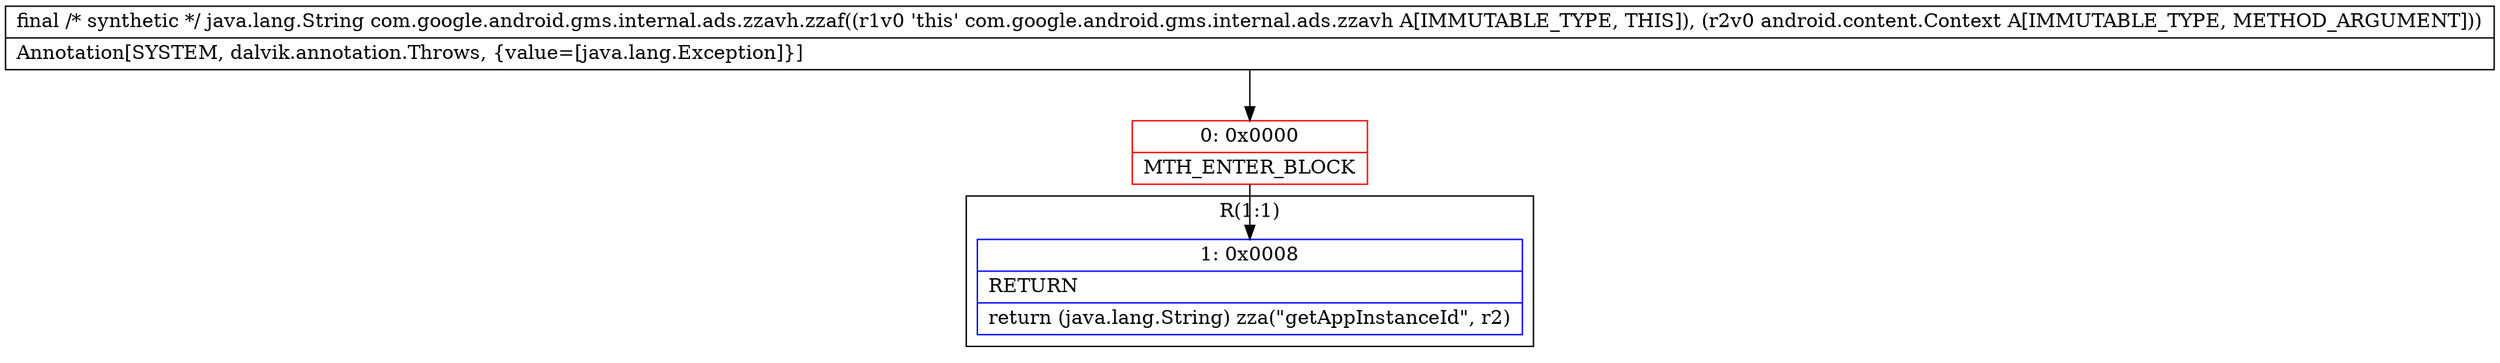 digraph "CFG forcom.google.android.gms.internal.ads.zzavh.zzaf(Landroid\/content\/Context;)Ljava\/lang\/String;" {
subgraph cluster_Region_273711339 {
label = "R(1:1)";
node [shape=record,color=blue];
Node_1 [shape=record,label="{1\:\ 0x0008|RETURN\l|return (java.lang.String) zza(\"getAppInstanceId\", r2)\l}"];
}
Node_0 [shape=record,color=red,label="{0\:\ 0x0000|MTH_ENTER_BLOCK\l}"];
MethodNode[shape=record,label="{final \/* synthetic *\/ java.lang.String com.google.android.gms.internal.ads.zzavh.zzaf((r1v0 'this' com.google.android.gms.internal.ads.zzavh A[IMMUTABLE_TYPE, THIS]), (r2v0 android.content.Context A[IMMUTABLE_TYPE, METHOD_ARGUMENT]))  | Annotation[SYSTEM, dalvik.annotation.Throws, \{value=[java.lang.Exception]\}]\l}"];
MethodNode -> Node_0;
Node_0 -> Node_1;
}


